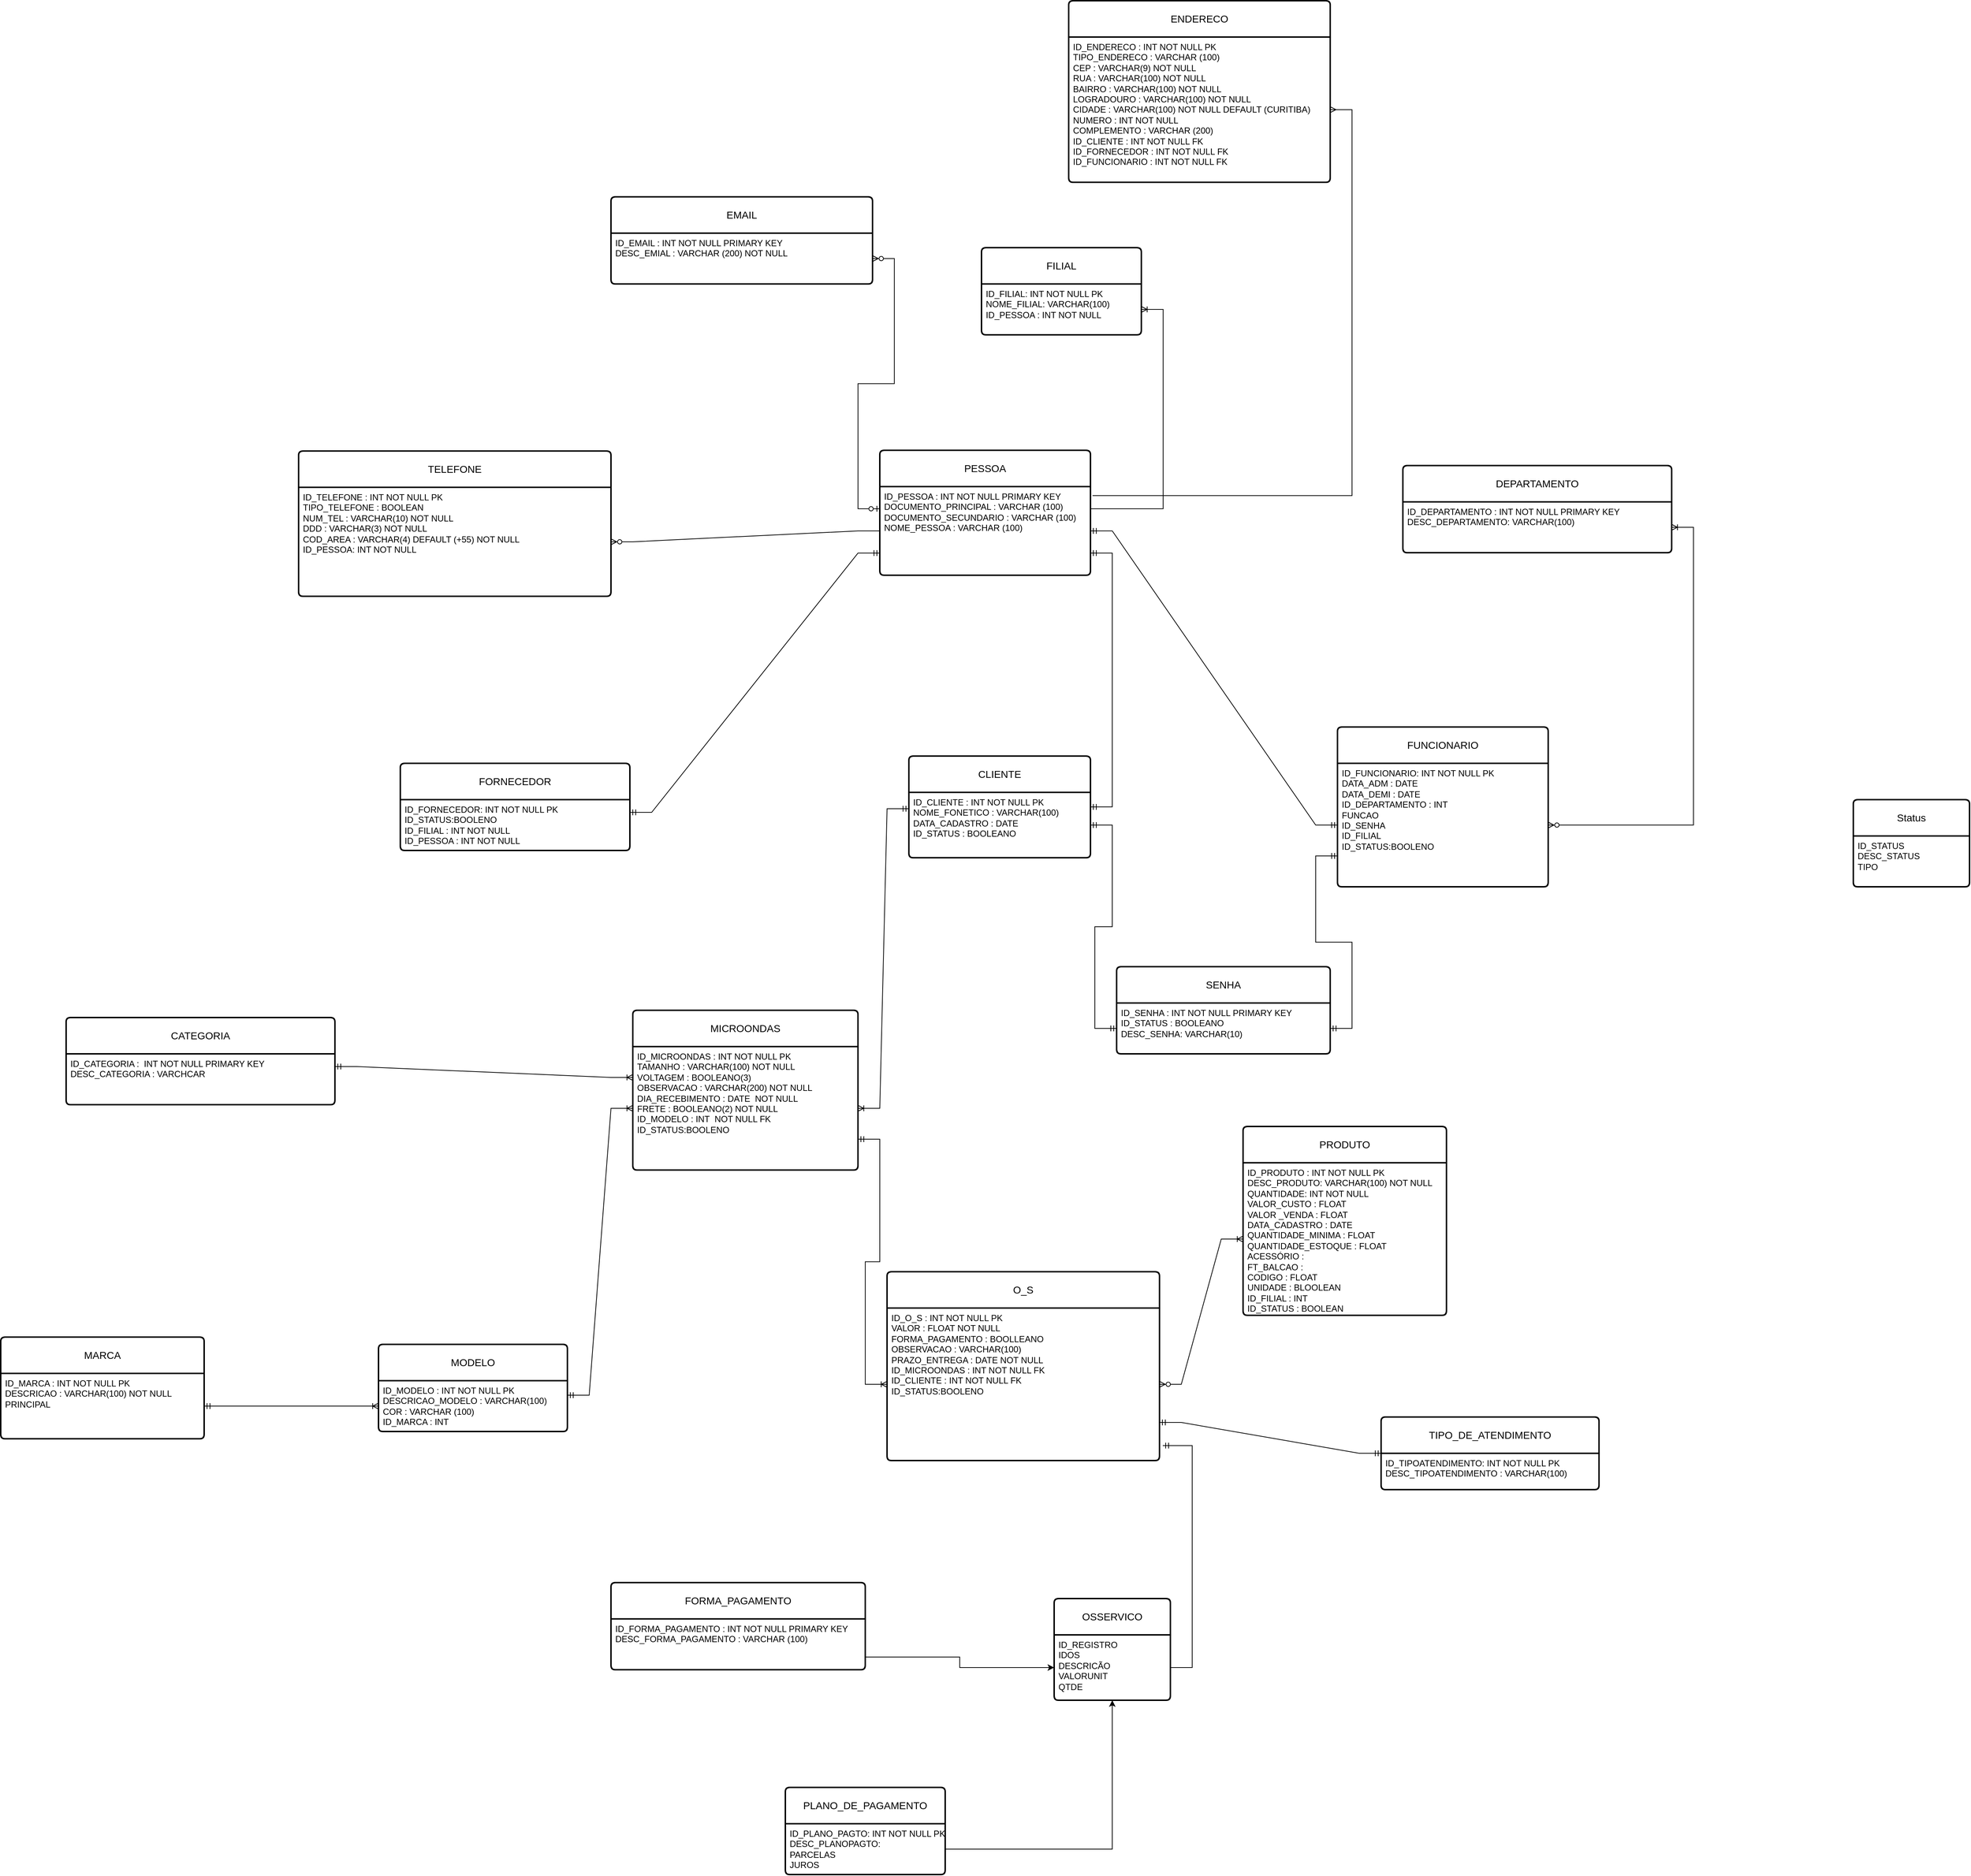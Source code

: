 <mxfile version="24.2.5" type="google">
  <diagram name="Página-1" id="0MtzmERuFXvoF56_jFHE">
    <mxGraphModel grid="1" page="1" gridSize="10" guides="1" tooltips="1" connect="1" arrows="1" fold="1" pageScale="1" pageWidth="827" pageHeight="1169" math="0" shadow="0">
      <root>
        <mxCell id="0" />
        <mxCell id="1" parent="0" />
        <mxCell id="qr5wFgFRkwvRI-r5NYVK-1" value="CLIENTE" style="swimlane;childLayout=stackLayout;horizontal=1;startSize=50;horizontalStack=0;rounded=1;fontSize=14;fontStyle=0;strokeWidth=2;resizeParent=0;resizeLast=1;shadow=0;dashed=0;align=center;arcSize=4;whiteSpace=wrap;html=1;" vertex="1" parent="1">
          <mxGeometry x="-1940" y="-4110" width="250" height="140" as="geometry" />
        </mxCell>
        <mxCell id="qr5wFgFRkwvRI-r5NYVK-2" value="ID_CLIENTE : INT NOT NULL PK&lt;div&gt;NOME_FONETICO : VARCHAR(100)&lt;/div&gt;&lt;div&gt;DATA_CADASTRO : DATE&lt;/div&gt;&lt;div&gt;ID_STATUS : BOOLEANO&amp;nbsp;&lt;/div&gt;&lt;div&gt;&lt;br&gt;&lt;/div&gt;" style="align=left;strokeColor=none;fillColor=none;spacingLeft=4;fontSize=12;verticalAlign=top;resizable=0;rotatable=0;part=1;html=1;" vertex="1" parent="qr5wFgFRkwvRI-r5NYVK-1">
          <mxGeometry y="50" width="250" height="90" as="geometry" />
        </mxCell>
        <mxCell id="qr5wFgFRkwvRI-r5NYVK-6" value="MODELO" style="swimlane;childLayout=stackLayout;horizontal=1;startSize=50;horizontalStack=0;rounded=1;fontSize=14;fontStyle=0;strokeWidth=2;resizeParent=0;resizeLast=1;shadow=0;dashed=0;align=center;arcSize=4;whiteSpace=wrap;html=1;" vertex="1" parent="1">
          <mxGeometry x="-2670" y="-3300" width="260" height="120" as="geometry" />
        </mxCell>
        <mxCell id="qr5wFgFRkwvRI-r5NYVK-7" value="ID_MODELO : INT NOT NULL PK&lt;div&gt;DESCRICAO_MODELO : VARCHAR(100)&lt;/div&gt;&lt;div&gt;COR : VARCHAR (100)&amp;nbsp;&lt;/div&gt;&lt;div&gt;ID_MARCA : INT&amp;nbsp;&lt;/div&gt;" style="align=left;strokeColor=none;fillColor=none;spacingLeft=4;fontSize=12;verticalAlign=top;resizable=0;rotatable=0;part=1;html=1;" vertex="1" parent="qr5wFgFRkwvRI-r5NYVK-6">
          <mxGeometry y="50" width="260" height="70" as="geometry" />
        </mxCell>
        <mxCell id="qr5wFgFRkwvRI-r5NYVK-10" value="MARCA" style="swimlane;childLayout=stackLayout;horizontal=1;startSize=50;horizontalStack=0;rounded=1;fontSize=14;fontStyle=0;strokeWidth=2;resizeParent=0;resizeLast=1;shadow=0;dashed=0;align=center;arcSize=4;whiteSpace=wrap;html=1;" vertex="1" parent="1">
          <mxGeometry x="-3190" y="-3310" width="280" height="140" as="geometry" />
        </mxCell>
        <mxCell id="qr5wFgFRkwvRI-r5NYVK-11" value="ID_MARCA : INT NOT NULL PK&lt;div&gt;DESCRICAO : VARCHAR(100) NOT NULL&lt;/div&gt;&lt;div&gt;PRINCIPAL&amp;nbsp;&lt;/div&gt;" style="align=left;strokeColor=none;fillColor=none;spacingLeft=4;fontSize=12;verticalAlign=top;resizable=0;rotatable=0;part=1;html=1;" vertex="1" parent="qr5wFgFRkwvRI-r5NYVK-10">
          <mxGeometry y="50" width="280" height="90" as="geometry" />
        </mxCell>
        <mxCell id="qr5wFgFRkwvRI-r5NYVK-12" value="MICROONDAS" style="swimlane;childLayout=stackLayout;horizontal=1;startSize=50;horizontalStack=0;rounded=1;fontSize=14;fontStyle=0;strokeWidth=2;resizeParent=0;resizeLast=1;shadow=0;dashed=0;align=center;arcSize=4;whiteSpace=wrap;html=1;" vertex="1" parent="1">
          <mxGeometry x="-2320" y="-3760" width="310" height="220" as="geometry" />
        </mxCell>
        <mxCell id="qr5wFgFRkwvRI-r5NYVK-13" value="ID_MICROONDAS : INT NOT NULL PK&lt;div&gt;TAMANHO : VARCHAR(100) NOT NULL&lt;/div&gt;&lt;div&gt;VOLTAGEM : BOOLEANO(3)&lt;/div&gt;&lt;div&gt;OBSERVACAO : VARCHAR(200) NOT NULL&lt;/div&gt;&lt;div&gt;DIA_RECEBIMENTO : DATE&amp;nbsp; NOT NULL&lt;/div&gt;&lt;div&gt;FRETE : BOOLEANO(2) NOT NULL&lt;/div&gt;&lt;div&gt;ID_MODELO : INT&amp;nbsp; NOT NULL FK&lt;/div&gt;&lt;div&gt;ID_STATUS:BOOLENO&lt;br&gt;&lt;/div&gt;" style="align=left;strokeColor=none;fillColor=none;spacingLeft=4;fontSize=12;verticalAlign=top;resizable=0;rotatable=0;part=1;html=1;" vertex="1" parent="qr5wFgFRkwvRI-r5NYVK-12">
          <mxGeometry y="50" width="310" height="170" as="geometry" />
        </mxCell>
        <mxCell id="qr5wFgFRkwvRI-r5NYVK-14" value="ENDERECO" style="swimlane;childLayout=stackLayout;horizontal=1;startSize=50;horizontalStack=0;rounded=1;fontSize=14;fontStyle=0;strokeWidth=2;resizeParent=0;resizeLast=1;shadow=0;dashed=0;align=center;arcSize=4;whiteSpace=wrap;html=1;" vertex="1" parent="1">
          <mxGeometry x="-1720" y="-5150" width="360" height="250" as="geometry" />
        </mxCell>
        <mxCell id="qr5wFgFRkwvRI-r5NYVK-15" value="ID_ENDERECO : INT NOT NULL PK&lt;div&gt;TIPO_ENDERECO : VARCHAR (100)&lt;br&gt;&lt;div&gt;CEP : VARCHAR(9) NOT NULL&lt;/div&gt;&lt;div&gt;RUA : VARCHAR(100) NOT NULL&amp;nbsp;&lt;/div&gt;&lt;div&gt;BAIRRO : VARCHAR(100) NOT NULL&lt;/div&gt;&lt;div&gt;LOGRADOURO : VARCHAR(100) NOT NULL&lt;/div&gt;&lt;div&gt;CIDADE : VARCHAR(100) NOT NULL DEFAULT (CURITIBA)&lt;/div&gt;&lt;div&gt;NUMERO : INT NOT NULL&lt;/div&gt;&lt;div&gt;COMPLEMENTO : VARCHAR (200)&lt;/div&gt;&lt;div&gt;ID_CLIENTE : INT NOT NULL FK&lt;/div&gt;&lt;div&gt;ID_FORNECEDOR : INT NOT NULL FK&lt;/div&gt;&lt;div&gt;ID_FUNCIONARIO : INT NOT NULL FK&lt;/div&gt;&lt;/div&gt;" style="align=left;strokeColor=none;fillColor=none;spacingLeft=4;fontSize=12;verticalAlign=top;resizable=0;rotatable=0;part=1;html=1;" vertex="1" parent="qr5wFgFRkwvRI-r5NYVK-14">
          <mxGeometry y="50" width="360" height="200" as="geometry" />
        </mxCell>
        <mxCell id="qr5wFgFRkwvRI-r5NYVK-16" value="TELEFONE" style="swimlane;childLayout=stackLayout;horizontal=1;startSize=50;horizontalStack=0;rounded=1;fontSize=14;fontStyle=0;strokeWidth=2;resizeParent=0;resizeLast=1;shadow=0;dashed=0;align=center;arcSize=4;whiteSpace=wrap;html=1;" vertex="1" parent="1">
          <mxGeometry x="-2780" y="-4530" width="430" height="200" as="geometry" />
        </mxCell>
        <mxCell id="qr5wFgFRkwvRI-r5NYVK-17" value="ID_TELEFONE : INT NOT NULL PK&lt;div&gt;TIPO_TELEFONE : BOOLEAN&lt;br&gt;&lt;div&gt;NUM_TEL : VARCHAR(10) NOT NULL&lt;/div&gt;&lt;div&gt;DDD : VARCHAR(3) NOT NULL&lt;/div&gt;&lt;div&gt;COD_AREA : VARCHAR(4) DEFAULT (+55) NOT NULL&lt;/div&gt;&lt;div&gt;ID_PESSOA: INT NOT NULL&amp;nbsp;&lt;/div&gt;&lt;/div&gt;" style="align=left;strokeColor=none;fillColor=none;spacingLeft=4;fontSize=12;verticalAlign=top;resizable=0;rotatable=0;part=1;html=1;" vertex="1" parent="qr5wFgFRkwvRI-r5NYVK-16">
          <mxGeometry y="50" width="430" height="150" as="geometry" />
        </mxCell>
        <mxCell id="qr5wFgFRkwvRI-r5NYVK-23" value="O_S" style="swimlane;childLayout=stackLayout;horizontal=1;startSize=50;horizontalStack=0;rounded=1;fontSize=14;fontStyle=0;strokeWidth=2;resizeParent=0;resizeLast=1;shadow=0;dashed=0;align=center;arcSize=4;whiteSpace=wrap;html=1;" vertex="1" parent="1">
          <mxGeometry x="-1970" y="-3400" width="375" height="260" as="geometry">
            <mxRectangle x="320" y="740" width="80" height="50" as="alternateBounds" />
          </mxGeometry>
        </mxCell>
        <mxCell id="qr5wFgFRkwvRI-r5NYVK-24" value="ID_O_S : INT NOT NULL PK&lt;div&gt;VALOR : FLOAT NOT NULL&lt;/div&gt;&lt;div&gt;FORMA_PAGAMENTO : BOOLLEANO&lt;/div&gt;&lt;div&gt;OBSERVACAO : VARCHAR(100)&amp;nbsp;&lt;/div&gt;&lt;div&gt;PRAZO_ENTREGA : DATE NOT NULL&lt;/div&gt;&lt;div&gt;ID_MICROONDAS : INT NOT NULL FK&lt;/div&gt;&lt;div&gt;ID_CLIENTE : INT NOT NULL FK&lt;/div&gt;&lt;div&gt;ID_STATUS:BOOLENO&lt;/div&gt;" style="align=left;strokeColor=none;fillColor=none;spacingLeft=4;fontSize=12;verticalAlign=top;resizable=0;rotatable=0;part=1;html=1;" vertex="1" parent="qr5wFgFRkwvRI-r5NYVK-23">
          <mxGeometry y="50" width="375" height="210" as="geometry" />
        </mxCell>
        <mxCell id="qr5wFgFRkwvRI-r5NYVK-29" value="FUNCIONARIO" style="swimlane;childLayout=stackLayout;horizontal=1;startSize=50;horizontalStack=0;rounded=1;fontSize=14;fontStyle=0;strokeWidth=2;resizeParent=0;resizeLast=1;shadow=0;dashed=0;align=center;arcSize=4;whiteSpace=wrap;html=1;" vertex="1" parent="1">
          <mxGeometry x="-1350" y="-4150" width="290" height="220" as="geometry" />
        </mxCell>
        <mxCell id="qr5wFgFRkwvRI-r5NYVK-30" value="ID_FUNCIONARIO: INT NOT NULL PK&lt;div&gt;DATA_ADM : DATE&lt;/div&gt;&lt;div&gt;DATA_DEMI : DATE&lt;/div&gt;&lt;div&gt;ID_DEPARTAMENTO : INT&amp;nbsp;&lt;/div&gt;&lt;div&gt;FUNCAO&lt;/div&gt;&lt;div&gt;ID_SENHA&lt;/div&gt;&lt;div&gt;ID_FILIAL&lt;br&gt;&lt;div&gt;ID_STATUS:BOOLENO&lt;br&gt;&lt;/div&gt;&lt;/div&gt;" style="align=left;strokeColor=none;fillColor=none;spacingLeft=4;fontSize=12;verticalAlign=top;resizable=0;rotatable=0;part=1;html=1;" vertex="1" parent="qr5wFgFRkwvRI-r5NYVK-29">
          <mxGeometry y="50" width="290" height="170" as="geometry" />
        </mxCell>
        <mxCell id="qr5wFgFRkwvRI-r5NYVK-31" value="PRODUTO" style="swimlane;childLayout=stackLayout;horizontal=1;startSize=50;horizontalStack=0;rounded=1;fontSize=14;fontStyle=0;strokeWidth=2;resizeParent=0;resizeLast=1;shadow=0;dashed=0;align=center;arcSize=4;whiteSpace=wrap;html=1;" vertex="1" parent="1">
          <mxGeometry x="-1480" y="-3600" width="280" height="260" as="geometry" />
        </mxCell>
        <mxCell id="qr5wFgFRkwvRI-r5NYVK-32" value="ID_PRODUTO : INT NOT NULL PK&lt;div&gt;DESC_PRODUTO: VARCHAR(100) NOT NULL&lt;/div&gt;&lt;div&gt;QUANTIDADE: INT NOT NULL&lt;/div&gt;&lt;div&gt;VALOR_CUSTO : FLOAT&amp;nbsp;&lt;/div&gt;&lt;div&gt;VALOR _VENDA : FLOAT&lt;/div&gt;&lt;div&gt;DATA_CADASTRO : DATE&amp;nbsp;&lt;/div&gt;&lt;div&gt;QUANTIDADE_MINIMA : FLOAT&lt;/div&gt;&lt;div&gt;QUANTIDADE_ESTOQUE : FLOAT&lt;/div&gt;&lt;div&gt;ACESSÓRIO :&amp;nbsp;&lt;/div&gt;&lt;div&gt;FT_BALCAO :&lt;/div&gt;&lt;div&gt;CODIGO : FLOAT&lt;/div&gt;&lt;div&gt;UNIDADE : BLOOLEAN&lt;/div&gt;&lt;div&gt;ID_FILIAL : INT&amp;nbsp;&lt;/div&gt;ID_STATUS : BOOLEAN" style="align=left;strokeColor=none;fillColor=none;spacingLeft=4;fontSize=12;verticalAlign=top;resizable=0;rotatable=0;part=1;html=1;" vertex="1" parent="qr5wFgFRkwvRI-r5NYVK-31">
          <mxGeometry y="50" width="280" height="210" as="geometry" />
        </mxCell>
        <mxCell id="qr5wFgFRkwvRI-r5NYVK-25" value="FORNECEDOR" style="swimlane;childLayout=stackLayout;horizontal=1;startSize=50;horizontalStack=0;rounded=1;fontSize=14;fontStyle=0;strokeWidth=2;resizeParent=0;resizeLast=1;shadow=0;dashed=0;align=center;arcSize=4;whiteSpace=wrap;html=1;" vertex="1" parent="1">
          <mxGeometry x="-2640" y="-4100" width="316" height="120" as="geometry" />
        </mxCell>
        <mxCell id="qr5wFgFRkwvRI-r5NYVK-26" value="ID_FORNECEDOR: INT NOT NULL PK&lt;div&gt;ID_STATUS:BOOLENO&lt;br&gt;&lt;/div&gt;&lt;div&gt;ID_FILIAL : INT NOT NULL&lt;/div&gt;&lt;div&gt;ID_PESSOA : INT NOT NULL&lt;/div&gt;" style="align=left;strokeColor=none;fillColor=none;spacingLeft=4;fontSize=12;verticalAlign=top;resizable=0;rotatable=0;part=1;html=1;" vertex="1" parent="qr5wFgFRkwvRI-r5NYVK-25">
          <mxGeometry y="50" width="316" height="70" as="geometry" />
        </mxCell>
        <mxCell id="85qlAipnliixcwQ811eb-1" value="FILIAL" style="swimlane;childLayout=stackLayout;horizontal=1;startSize=50;horizontalStack=0;rounded=1;fontSize=14;fontStyle=0;strokeWidth=2;resizeParent=0;resizeLast=1;shadow=0;dashed=0;align=center;arcSize=4;whiteSpace=wrap;html=1;" vertex="1" parent="1">
          <mxGeometry x="-1840" y="-4810" width="220" height="120" as="geometry" />
        </mxCell>
        <mxCell id="85qlAipnliixcwQ811eb-2" value="ID_FILIAL: INT NOT NULL PK&amp;nbsp;&lt;div&gt;NOME_FILIAL: VARCHAR(100)&lt;/div&gt;&lt;div&gt;ID_PESSOA : INT NOT NULL&lt;/div&gt;" style="align=left;strokeColor=none;fillColor=none;spacingLeft=4;fontSize=12;verticalAlign=top;resizable=0;rotatable=0;part=1;html=1;" vertex="1" parent="85qlAipnliixcwQ811eb-1">
          <mxGeometry y="50" width="220" height="70" as="geometry" />
        </mxCell>
        <mxCell id="zdUJwcyS1Iv7ffF6Rz7p-3" value="EMAIL" style="swimlane;childLayout=stackLayout;horizontal=1;startSize=50;horizontalStack=0;rounded=1;fontSize=14;fontStyle=0;strokeWidth=2;resizeParent=0;resizeLast=1;shadow=0;dashed=0;align=center;arcSize=4;whiteSpace=wrap;html=1;" vertex="1" parent="1">
          <mxGeometry x="-2350" y="-4880" width="360" height="120" as="geometry" />
        </mxCell>
        <mxCell id="zdUJwcyS1Iv7ffF6Rz7p-4" value="&lt;div&gt;ID_EMAIL : INT NOT NULL PRIMARY KEY&amp;nbsp;&lt;span style=&quot;background-color: initial;&quot;&gt;&amp;nbsp;&lt;/span&gt;&lt;/div&gt;&lt;div&gt;DESC_EMIAL : VARCHAR (200) NOT NULL&lt;/div&gt;" style="align=left;strokeColor=none;fillColor=none;spacingLeft=4;fontSize=12;verticalAlign=top;resizable=0;rotatable=0;part=1;html=1;" vertex="1" parent="zdUJwcyS1Iv7ffF6Rz7p-3">
          <mxGeometry y="50" width="360" height="70" as="geometry" />
        </mxCell>
        <mxCell id="85qlAipnliixcwQ811eb-3" value="FORMA_PAGAMENTO" style="swimlane;childLayout=stackLayout;horizontal=1;startSize=50;horizontalStack=0;rounded=1;fontSize=14;fontStyle=0;strokeWidth=2;resizeParent=0;resizeLast=1;shadow=0;dashed=0;align=center;arcSize=4;whiteSpace=wrap;html=1;" vertex="1" parent="1">
          <mxGeometry x="-2350" y="-2972" width="350" height="120" as="geometry" />
        </mxCell>
        <mxCell id="85qlAipnliixcwQ811eb-4" value="ID_FORMA_PAGAMENTO : INT NOT NULL PRIMARY KEY&lt;div&gt;DESC_FORMA_PAGAMENTO : VARCHAR (100)&lt;/div&gt;" style="align=left;strokeColor=none;fillColor=none;spacingLeft=4;fontSize=12;verticalAlign=top;resizable=0;rotatable=0;part=1;html=1;" vertex="1" parent="85qlAipnliixcwQ811eb-3">
          <mxGeometry y="50" width="350" height="70" as="geometry" />
        </mxCell>
        <mxCell id="zdUJwcyS1Iv7ffF6Rz7p-5" value="OSSERVICO" style="swimlane;childLayout=stackLayout;horizontal=1;startSize=50;horizontalStack=0;rounded=1;fontSize=14;fontStyle=0;strokeWidth=2;resizeParent=0;resizeLast=1;shadow=0;dashed=0;align=center;arcSize=4;whiteSpace=wrap;html=1;" vertex="1" parent="1">
          <mxGeometry x="-1740" y="-2950" width="160" height="140" as="geometry" />
        </mxCell>
        <mxCell id="zdUJwcyS1Iv7ffF6Rz7p-6" value="ID_REGISTRO&lt;div&gt;IDOS&lt;/div&gt;&lt;div&gt;DESCRICÃO&lt;/div&gt;&lt;div&gt;VALORUNIT&lt;/div&gt;&lt;div&gt;QTDE&lt;/div&gt;" style="align=left;strokeColor=none;fillColor=none;spacingLeft=4;fontSize=12;verticalAlign=top;resizable=0;rotatable=0;part=1;html=1;" vertex="1" parent="zdUJwcyS1Iv7ffF6Rz7p-5">
          <mxGeometry y="50" width="160" height="90" as="geometry" />
        </mxCell>
        <mxCell id="zdUJwcyS1Iv7ffF6Rz7p-7" value="Status" style="swimlane;childLayout=stackLayout;horizontal=1;startSize=50;horizontalStack=0;rounded=1;fontSize=14;fontStyle=0;strokeWidth=2;resizeParent=0;resizeLast=1;shadow=0;dashed=0;align=center;arcSize=4;whiteSpace=wrap;html=1;" vertex="1" parent="1">
          <mxGeometry x="-640" y="-4050" width="160" height="120" as="geometry" />
        </mxCell>
        <mxCell id="zdUJwcyS1Iv7ffF6Rz7p-8" value="ID_STATUS&lt;div&gt;DESC_STATUS&lt;/div&gt;&lt;div&gt;TIPO&lt;/div&gt;" style="align=left;strokeColor=none;fillColor=none;spacingLeft=4;fontSize=12;verticalAlign=top;resizable=0;rotatable=0;part=1;html=1;" vertex="1" parent="zdUJwcyS1Iv7ffF6Rz7p-7">
          <mxGeometry y="50" width="160" height="70" as="geometry" />
        </mxCell>
        <mxCell id="zdUJwcyS1Iv7ffF6Rz7p-9" value="PLANO_DE_PAGAMENTO" style="swimlane;childLayout=stackLayout;horizontal=1;startSize=50;horizontalStack=0;rounded=1;fontSize=14;fontStyle=0;strokeWidth=2;resizeParent=0;resizeLast=1;shadow=0;dashed=0;align=center;arcSize=4;whiteSpace=wrap;html=1;" vertex="1" parent="1">
          <mxGeometry x="-2110" y="-2690" width="220" height="120" as="geometry" />
        </mxCell>
        <mxCell id="zdUJwcyS1Iv7ffF6Rz7p-10" value="ID_PLANO_PAGTO: INT NOT NULL PK&lt;div&gt;DESC_PLANOPAGTO:&amp;nbsp;&lt;/div&gt;&lt;div&gt;PARCELAS&lt;/div&gt;&lt;div&gt;JUROS&lt;/div&gt;" style="align=left;strokeColor=none;fillColor=none;spacingLeft=4;fontSize=12;verticalAlign=top;resizable=0;rotatable=0;part=1;html=1;" vertex="1" parent="zdUJwcyS1Iv7ffF6Rz7p-9">
          <mxGeometry y="50" width="220" height="70" as="geometry" />
        </mxCell>
        <mxCell id="85qlAipnliixcwQ811eb-6" value="CATEGORIA" style="swimlane;childLayout=stackLayout;horizontal=1;startSize=50;horizontalStack=0;rounded=1;fontSize=14;fontStyle=0;strokeWidth=2;resizeParent=0;resizeLast=1;shadow=0;dashed=0;align=center;arcSize=4;whiteSpace=wrap;html=1;" vertex="1" parent="1">
          <mxGeometry x="-3100" y="-3750" width="370" height="120" as="geometry" />
        </mxCell>
        <mxCell id="85qlAipnliixcwQ811eb-7" value="ID_CATEGORIA :&amp;nbsp; INT NOT NULL PRIMARY KEY&lt;div&gt;DESC_CATEGORIA : VARCHCAR&lt;/div&gt;&lt;div&gt;&lt;br&gt;&lt;/div&gt;" style="align=left;strokeColor=none;fillColor=none;spacingLeft=4;fontSize=12;verticalAlign=top;resizable=0;rotatable=0;part=1;html=1;" vertex="1" parent="85qlAipnliixcwQ811eb-6">
          <mxGeometry y="50" width="370" height="70" as="geometry" />
        </mxCell>
        <mxCell id="zdUJwcyS1Iv7ffF6Rz7p-12" value="TIPO_DE_ATENDIMENTO" style="swimlane;childLayout=stackLayout;horizontal=1;startSize=50;horizontalStack=0;rounded=1;fontSize=14;fontStyle=0;strokeWidth=2;resizeParent=0;resizeLast=1;shadow=0;dashed=0;align=center;arcSize=4;whiteSpace=wrap;html=1;" vertex="1" parent="1">
          <mxGeometry x="-1290" y="-3200" width="300" height="100" as="geometry" />
        </mxCell>
        <mxCell id="zdUJwcyS1Iv7ffF6Rz7p-13" value="ID_TIPOATENDIMENTO: INT NOT NULL PK&lt;div&gt;DESC_TIPOATENDIMENTO : VARCHAR(100)&lt;/div&gt;" style="align=left;strokeColor=none;fillColor=none;spacingLeft=4;fontSize=12;verticalAlign=top;resizable=0;rotatable=0;part=1;html=1;" vertex="1" parent="zdUJwcyS1Iv7ffF6Rz7p-12">
          <mxGeometry y="50" width="300" height="50" as="geometry" />
        </mxCell>
        <mxCell id="85qlAipnliixcwQ811eb-8" value="PESSOA" style="swimlane;childLayout=stackLayout;horizontal=1;startSize=50;horizontalStack=0;rounded=1;fontSize=14;fontStyle=0;strokeWidth=2;resizeParent=0;resizeLast=1;shadow=0;dashed=0;align=center;arcSize=4;whiteSpace=wrap;html=1;" vertex="1" parent="1">
          <mxGeometry x="-1980" y="-4531" width="290" height="172" as="geometry" />
        </mxCell>
        <mxCell id="85qlAipnliixcwQ811eb-9" value="ID_PESSOA : INT NOT NULL PRIMARY KEY&lt;div&gt;DOCUMENTO_PRINCIPAL : VARCHAR (100)&lt;/div&gt;&lt;div&gt;DOCUMENTO_SECUNDARIO : VARCHAR (100)&lt;/div&gt;&lt;div&gt;NOME_PESSOA : VARCHAR (100)&lt;/div&gt;&lt;div&gt;&lt;br&gt;&lt;/div&gt;&lt;div&gt;&lt;br&gt;&lt;/div&gt;" style="align=left;strokeColor=none;fillColor=none;spacingLeft=4;fontSize=12;verticalAlign=top;resizable=0;rotatable=0;part=1;html=1;" vertex="1" parent="85qlAipnliixcwQ811eb-8">
          <mxGeometry y="50" width="290" height="122" as="geometry" />
        </mxCell>
        <mxCell id="zdUJwcyS1Iv7ffF6Rz7p-15" value="DEPARTAMENTO" style="swimlane;childLayout=stackLayout;horizontal=1;startSize=50;horizontalStack=0;rounded=1;fontSize=14;fontStyle=0;strokeWidth=2;resizeParent=0;resizeLast=1;shadow=0;dashed=0;align=center;arcSize=4;whiteSpace=wrap;html=1;" vertex="1" parent="1">
          <mxGeometry x="-1260" y="-4510" width="370" height="120" as="geometry" />
        </mxCell>
        <mxCell id="zdUJwcyS1Iv7ffF6Rz7p-16" value="ID_DEPARTAMENTO : INT NOT NULL PRIMARY KEY&lt;div&gt;DESC_DEPARTAMENTO: VARCHAR(100)&lt;/div&gt;" style="align=left;strokeColor=none;fillColor=none;spacingLeft=4;fontSize=12;verticalAlign=top;resizable=0;rotatable=0;part=1;html=1;" vertex="1" parent="zdUJwcyS1Iv7ffF6Rz7p-15">
          <mxGeometry y="50" width="370" height="70" as="geometry" />
        </mxCell>
        <mxCell id="zdUJwcyS1Iv7ffF6Rz7p-17" value="SENHA" style="swimlane;childLayout=stackLayout;horizontal=1;startSize=50;horizontalStack=0;rounded=1;fontSize=14;fontStyle=0;strokeWidth=2;resizeParent=0;resizeLast=1;shadow=0;dashed=0;align=center;arcSize=4;whiteSpace=wrap;html=1;" vertex="1" parent="1">
          <mxGeometry x="-1654" y="-3820" width="294" height="120" as="geometry" />
        </mxCell>
        <mxCell id="zdUJwcyS1Iv7ffF6Rz7p-18" value="ID_SENHA : INT NOT NULL PRIMARY KEY&lt;div&gt;ID_STATUS : BOOLEANO&lt;/div&gt;&lt;div&gt;DESC_SENHA: VARCHAR(10)&lt;/div&gt;" style="align=left;strokeColor=none;fillColor=none;spacingLeft=4;fontSize=12;verticalAlign=top;resizable=0;rotatable=0;part=1;html=1;" vertex="1" parent="zdUJwcyS1Iv7ffF6Rz7p-17">
          <mxGeometry y="50" width="294" height="70" as="geometry" />
        </mxCell>
        <mxCell id="85qlAipnliixcwQ811eb-11" value="" style="edgeStyle=entityRelationEdgeStyle;fontSize=12;html=1;endArrow=ERzeroToMany;endFill=1;rounded=0;" edge="1" parent="1" source="85qlAipnliixcwQ811eb-9" target="qr5wFgFRkwvRI-r5NYVK-17">
          <mxGeometry width="100" height="100" relative="1" as="geometry">
            <mxPoint x="-1900" y="-4400" as="sourcePoint" />
            <mxPoint x="-1800" y="-4500" as="targetPoint" />
            <Array as="points">
              <mxPoint x="-2030" y="-4380" />
            </Array>
          </mxGeometry>
        </mxCell>
        <mxCell id="85qlAipnliixcwQ811eb-12" value="" style="edgeStyle=entityRelationEdgeStyle;fontSize=12;html=1;endArrow=ERmany;rounded=0;exitX=1.01;exitY=0.101;exitDx=0;exitDy=0;exitPerimeter=0;" edge="1" parent="1" source="85qlAipnliixcwQ811eb-9" target="qr5wFgFRkwvRI-r5NYVK-15">
          <mxGeometry width="100" height="100" relative="1" as="geometry">
            <mxPoint x="-1670" y="-4410" as="sourcePoint" />
            <mxPoint x="-1800" y="-4500" as="targetPoint" />
          </mxGeometry>
        </mxCell>
        <mxCell id="85qlAipnliixcwQ811eb-13" value="" style="edgeStyle=entityRelationEdgeStyle;fontSize=12;html=1;endArrow=ERmandOne;startArrow=ERmandOne;rounded=0;exitX=1;exitY=0.25;exitDx=0;exitDy=0;entryX=0;entryY=0.75;entryDx=0;entryDy=0;" edge="1" parent="1" source="qr5wFgFRkwvRI-r5NYVK-26" target="85qlAipnliixcwQ811eb-9">
          <mxGeometry width="100" height="100" relative="1" as="geometry">
            <mxPoint x="-2030" y="-4120" as="sourcePoint" />
            <mxPoint x="-1930" y="-4220" as="targetPoint" />
          </mxGeometry>
        </mxCell>
        <mxCell id="85qlAipnliixcwQ811eb-14" value="" style="edgeStyle=entityRelationEdgeStyle;fontSize=12;html=1;endArrow=ERmandOne;startArrow=ERmandOne;rounded=0;entryX=1;entryY=0.75;entryDx=0;entryDy=0;" edge="1" parent="1" source="qr5wFgFRkwvRI-r5NYVK-1" target="85qlAipnliixcwQ811eb-9">
          <mxGeometry width="100" height="100" relative="1" as="geometry">
            <mxPoint x="-2030" y="-4120" as="sourcePoint" />
            <mxPoint x="-1930" y="-4220" as="targetPoint" />
          </mxGeometry>
        </mxCell>
        <mxCell id="85qlAipnliixcwQ811eb-15" value="" style="edgeStyle=entityRelationEdgeStyle;fontSize=12;html=1;endArrow=ERzeroToMany;startArrow=ERzeroToOne;rounded=0;exitX=0;exitY=0.25;exitDx=0;exitDy=0;" edge="1" parent="1" source="85qlAipnliixcwQ811eb-9" target="zdUJwcyS1Iv7ffF6Rz7p-4">
          <mxGeometry width="100" height="100" relative="1" as="geometry">
            <mxPoint x="-2030" y="-4420" as="sourcePoint" />
            <mxPoint x="-1930" y="-4520" as="targetPoint" />
          </mxGeometry>
        </mxCell>
        <mxCell id="85qlAipnliixcwQ811eb-16" value="" style="edgeStyle=entityRelationEdgeStyle;fontSize=12;html=1;endArrow=ERmandOne;startArrow=ERmandOne;rounded=0;" edge="1" parent="1" source="qr5wFgFRkwvRI-r5NYVK-30" target="85qlAipnliixcwQ811eb-9">
          <mxGeometry width="100" height="100" relative="1" as="geometry">
            <mxPoint x="-2030" y="-4280" as="sourcePoint" />
            <mxPoint x="-1930" y="-4380" as="targetPoint" />
          </mxGeometry>
        </mxCell>
        <mxCell id="85qlAipnliixcwQ811eb-17" value="" style="edgeStyle=entityRelationEdgeStyle;fontSize=12;html=1;endArrow=ERoneToMany;rounded=0;exitX=1;exitY=0.25;exitDx=0;exitDy=0;" edge="1" parent="1" source="85qlAipnliixcwQ811eb-9" target="85qlAipnliixcwQ811eb-2">
          <mxGeometry width="100" height="100" relative="1" as="geometry">
            <mxPoint x="-2030" y="-4340" as="sourcePoint" />
            <mxPoint x="-1930" y="-4440" as="targetPoint" />
          </mxGeometry>
        </mxCell>
        <mxCell id="85qlAipnliixcwQ811eb-19" value="" style="edgeStyle=entityRelationEdgeStyle;fontSize=12;html=1;endArrow=ERoneToMany;startArrow=ERzeroToMany;rounded=0;" edge="1" parent="1" source="qr5wFgFRkwvRI-r5NYVK-30" target="zdUJwcyS1Iv7ffF6Rz7p-16">
          <mxGeometry width="100" height="100" relative="1" as="geometry">
            <mxPoint x="-1740" y="-4060" as="sourcePoint" />
            <mxPoint x="-1640" y="-4160" as="targetPoint" />
          </mxGeometry>
        </mxCell>
        <mxCell id="85qlAipnliixcwQ811eb-20" value="" style="edgeStyle=entityRelationEdgeStyle;fontSize=12;html=1;endArrow=ERmandOne;startArrow=ERmandOne;rounded=0;" edge="1" parent="1" source="qr5wFgFRkwvRI-r5NYVK-2" target="zdUJwcyS1Iv7ffF6Rz7p-18">
          <mxGeometry width="100" height="100" relative="1" as="geometry">
            <mxPoint x="-1540" y="-3920" as="sourcePoint" />
            <mxPoint x="-1440" y="-4020" as="targetPoint" />
            <Array as="points">
              <mxPoint x="-1600" y="-3880" />
            </Array>
          </mxGeometry>
        </mxCell>
        <mxCell id="85qlAipnliixcwQ811eb-21" value="" style="edgeStyle=entityRelationEdgeStyle;fontSize=12;html=1;endArrow=ERmandOne;startArrow=ERmandOne;rounded=0;entryX=0;entryY=0.75;entryDx=0;entryDy=0;" edge="1" parent="1" source="zdUJwcyS1Iv7ffF6Rz7p-18" target="qr5wFgFRkwvRI-r5NYVK-30">
          <mxGeometry width="100" height="100" relative="1" as="geometry">
            <mxPoint x="-1540" y="-3920" as="sourcePoint" />
            <mxPoint x="-1440" y="-4020" as="targetPoint" />
          </mxGeometry>
        </mxCell>
        <mxCell id="85qlAipnliixcwQ811eb-22" value="" style="edgeStyle=entityRelationEdgeStyle;fontSize=12;html=1;endArrow=ERoneToMany;startArrow=ERmandOne;rounded=0;exitX=0;exitY=0.25;exitDx=0;exitDy=0;" edge="1" parent="1" source="qr5wFgFRkwvRI-r5NYVK-2" target="qr5wFgFRkwvRI-r5NYVK-13">
          <mxGeometry width="100" height="100" relative="1" as="geometry">
            <mxPoint x="-2050" y="-3830" as="sourcePoint" />
            <mxPoint x="-1970" y="-3720" as="targetPoint" />
          </mxGeometry>
        </mxCell>
        <mxCell id="85qlAipnliixcwQ811eb-23" value="" style="edgeStyle=entityRelationEdgeStyle;fontSize=12;html=1;endArrow=ERoneToMany;startArrow=ERmandOne;rounded=0;" edge="1" parent="1" source="qr5wFgFRkwvRI-r5NYVK-11" target="qr5wFgFRkwvRI-r5NYVK-7">
          <mxGeometry width="100" height="100" relative="1" as="geometry">
            <mxPoint x="-2920" y="-2930" as="sourcePoint" />
            <mxPoint x="-2820" y="-3030" as="targetPoint" />
            <Array as="points">
              <mxPoint x="-2890" y="-2780" />
            </Array>
          </mxGeometry>
        </mxCell>
        <mxCell id="85qlAipnliixcwQ811eb-25" value="" style="edgeStyle=entityRelationEdgeStyle;fontSize=12;html=1;endArrow=ERoneToMany;startArrow=ERmandOne;rounded=0;entryX=0;entryY=0.5;entryDx=0;entryDy=0;exitX=1;exitY=0.75;exitDx=0;exitDy=0;" edge="1" parent="1" source="qr5wFgFRkwvRI-r5NYVK-13" target="qr5wFgFRkwvRI-r5NYVK-24">
          <mxGeometry width="100" height="100" relative="1" as="geometry">
            <mxPoint x="-2020" y="-3570" as="sourcePoint" />
            <mxPoint x="-1970" y="-3710" as="targetPoint" />
          </mxGeometry>
        </mxCell>
        <mxCell id="85qlAipnliixcwQ811eb-26" value="" style="edgeStyle=entityRelationEdgeStyle;fontSize=12;html=1;endArrow=ERoneToMany;startArrow=ERzeroToMany;rounded=0;" edge="1" parent="1" source="qr5wFgFRkwvRI-r5NYVK-24" target="qr5wFgFRkwvRI-r5NYVK-32">
          <mxGeometry width="100" height="100" relative="1" as="geometry">
            <mxPoint x="-2070" y="-3420" as="sourcePoint" />
            <mxPoint x="-1970" y="-3520" as="targetPoint" />
          </mxGeometry>
        </mxCell>
        <mxCell id="85qlAipnliixcwQ811eb-27" value="" style="edgeStyle=entityRelationEdgeStyle;fontSize=12;html=1;endArrow=ERoneToMany;startArrow=ERmandOne;rounded=0;" edge="1" parent="1" target="qr5wFgFRkwvRI-r5NYVK-13">
          <mxGeometry width="100" height="100" relative="1" as="geometry">
            <mxPoint x="-2410" y="-3230" as="sourcePoint" />
            <mxPoint x="-2380" y="-3650" as="targetPoint" />
          </mxGeometry>
        </mxCell>
        <mxCell id="85qlAipnliixcwQ811eb-28" value="" style="edgeStyle=entityRelationEdgeStyle;fontSize=12;html=1;endArrow=ERmandOne;rounded=0;entryX=1.012;entryY=0.902;entryDx=0;entryDy=0;entryPerimeter=0;" edge="1" parent="1" source="zdUJwcyS1Iv7ffF6Rz7p-6" target="qr5wFgFRkwvRI-r5NYVK-24">
          <mxGeometry width="100" height="100" relative="1" as="geometry">
            <mxPoint x="-2070" y="-2850" as="sourcePoint" />
            <mxPoint x="-1560" y="-3170" as="targetPoint" />
            <Array as="points">
              <mxPoint x="-1590" y="-3170" />
            </Array>
          </mxGeometry>
        </mxCell>
        <mxCell id="85qlAipnliixcwQ811eb-29" value="" style="edgeStyle=entityRelationEdgeStyle;fontSize=12;html=1;endArrow=ERoneToMany;startArrow=ERmandOne;rounded=0;exitX=1;exitY=0.25;exitDx=0;exitDy=0;entryX=0;entryY=0.25;entryDx=0;entryDy=0;" edge="1" parent="1" source="85qlAipnliixcwQ811eb-7" target="qr5wFgFRkwvRI-r5NYVK-13">
          <mxGeometry width="100" height="100" relative="1" as="geometry">
            <mxPoint x="-2070" y="-3330" as="sourcePoint" />
            <mxPoint x="-2440" y="-3650" as="targetPoint" />
          </mxGeometry>
        </mxCell>
        <mxCell id="85qlAipnliixcwQ811eb-31" value="" style="edgeStyle=entityRelationEdgeStyle;fontSize=12;html=1;endArrow=ERmandOne;startArrow=ERmandOne;rounded=0;entryX=0;entryY=0;entryDx=0;entryDy=0;exitX=1;exitY=0.75;exitDx=0;exitDy=0;" edge="1" parent="1" source="qr5wFgFRkwvRI-r5NYVK-24" target="zdUJwcyS1Iv7ffF6Rz7p-13">
          <mxGeometry width="100" height="100" relative="1" as="geometry">
            <mxPoint x="-1620" y="-3190" as="sourcePoint" />
            <mxPoint x="-1970" y="-3340" as="targetPoint" />
          </mxGeometry>
        </mxCell>
        <mxCell id="85qlAipnliixcwQ811eb-32" style="edgeStyle=orthogonalEdgeStyle;rounded=0;orthogonalLoop=1;jettySize=auto;html=1;exitX=1;exitY=0.5;exitDx=0;exitDy=0;" edge="1" parent="1" source="zdUJwcyS1Iv7ffF6Rz7p-10" target="zdUJwcyS1Iv7ffF6Rz7p-6">
          <mxGeometry relative="1" as="geometry" />
        </mxCell>
        <mxCell id="85qlAipnliixcwQ811eb-33" style="edgeStyle=orthogonalEdgeStyle;rounded=0;orthogonalLoop=1;jettySize=auto;html=1;exitX=1;exitY=0.75;exitDx=0;exitDy=0;" edge="1" parent="1" source="85qlAipnliixcwQ811eb-4" target="zdUJwcyS1Iv7ffF6Rz7p-6">
          <mxGeometry relative="1" as="geometry" />
        </mxCell>
      </root>
    </mxGraphModel>
  </diagram>
</mxfile>
